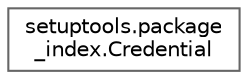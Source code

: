 digraph "Graphical Class Hierarchy"
{
 // LATEX_PDF_SIZE
  bgcolor="transparent";
  edge [fontname=Helvetica,fontsize=10,labelfontname=Helvetica,labelfontsize=10];
  node [fontname=Helvetica,fontsize=10,shape=box,height=0.2,width=0.4];
  rankdir="LR";
  Node0 [id="Node000000",label="setuptools.package\l_index.Credential",height=0.2,width=0.4,color="grey40", fillcolor="white", style="filled",URL="$classsetuptools_1_1package__index_1_1_credential.html",tooltip=" "];
}
